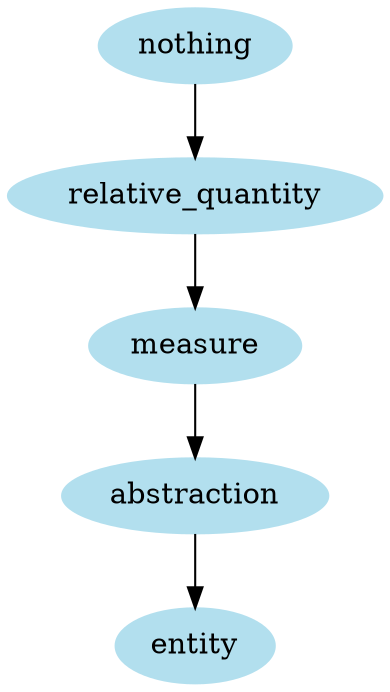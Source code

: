 digraph unix {
	node [color=lightblue2 style=filled]
	size="6,6"
	nothing -> relative_quantity
	relative_quantity -> measure
	measure -> abstraction
	abstraction -> entity
}
